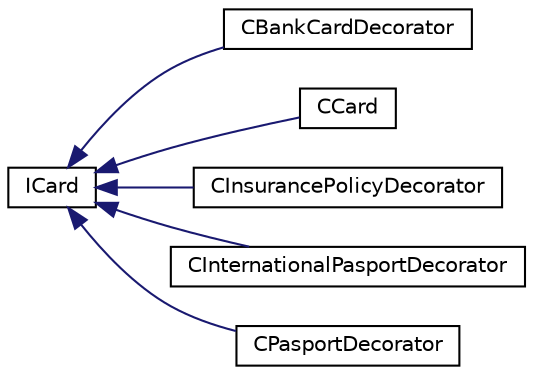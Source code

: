 digraph "Graphical Class Hierarchy"
{
  edge [fontname="Helvetica",fontsize="10",labelfontname="Helvetica",labelfontsize="10"];
  node [fontname="Helvetica",fontsize="10",shape=record];
  rankdir="LR";
  Node1 [label="ICard",height=0.2,width=0.4,color="black", fillcolor="white", style="filled",URL="$classICard.html",tooltip="Интерфейс карты "];
  Node1 -> Node2 [dir="back",color="midnightblue",fontsize="10",style="solid",fontname="Helvetica"];
  Node2 [label="CBankCardDecorator",height=0.2,width=0.4,color="black", fillcolor="white", style="filled",URL="$classCBankCardDecorator.html",tooltip="Декорирование банковской карты "];
  Node1 -> Node3 [dir="back",color="midnightblue",fontsize="10",style="solid",fontname="Helvetica"];
  Node3 [label="CCard",height=0.2,width=0.4,color="black", fillcolor="white", style="filled",URL="$classCCard.html",tooltip="Реализация карты "];
  Node1 -> Node4 [dir="back",color="midnightblue",fontsize="10",style="solid",fontname="Helvetica"];
  Node4 [label="CInsurancePolicyDecorator",height=0.2,width=0.4,color="black", fillcolor="white", style="filled",URL="$classCInsurancePolicyDecorator.html"];
  Node1 -> Node5 [dir="back",color="midnightblue",fontsize="10",style="solid",fontname="Helvetica"];
  Node5 [label="CInternationalPasportDecorator",height=0.2,width=0.4,color="black", fillcolor="white", style="filled",URL="$classCInternationalPasportDecorator.html",tooltip="Декорирование загран паспорта "];
  Node1 -> Node6 [dir="back",color="midnightblue",fontsize="10",style="solid",fontname="Helvetica"];
  Node6 [label="CPasportDecorator",height=0.2,width=0.4,color="black", fillcolor="white", style="filled",URL="$classCPasportDecorator.html",tooltip="Декорирование паспорта "];
}
